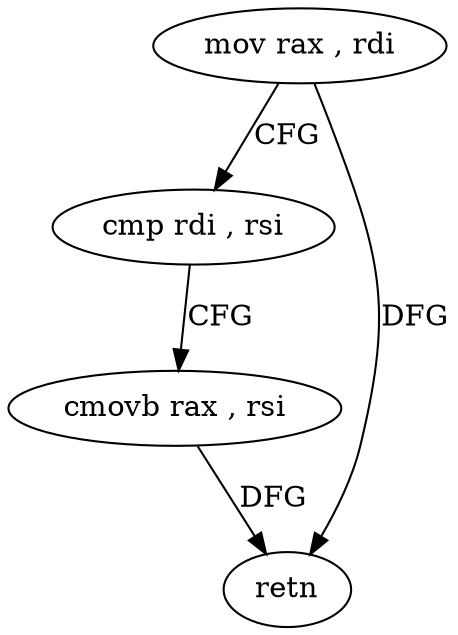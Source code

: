 digraph "func" {
"4217808" [label = "mov rax , rdi" ]
"4217811" [label = "cmp rdi , rsi" ]
"4217814" [label = "cmovb rax , rsi" ]
"4217818" [label = "retn" ]
"4217808" -> "4217811" [ label = "CFG" ]
"4217808" -> "4217818" [ label = "DFG" ]
"4217811" -> "4217814" [ label = "CFG" ]
"4217814" -> "4217818" [ label = "DFG" ]
}

